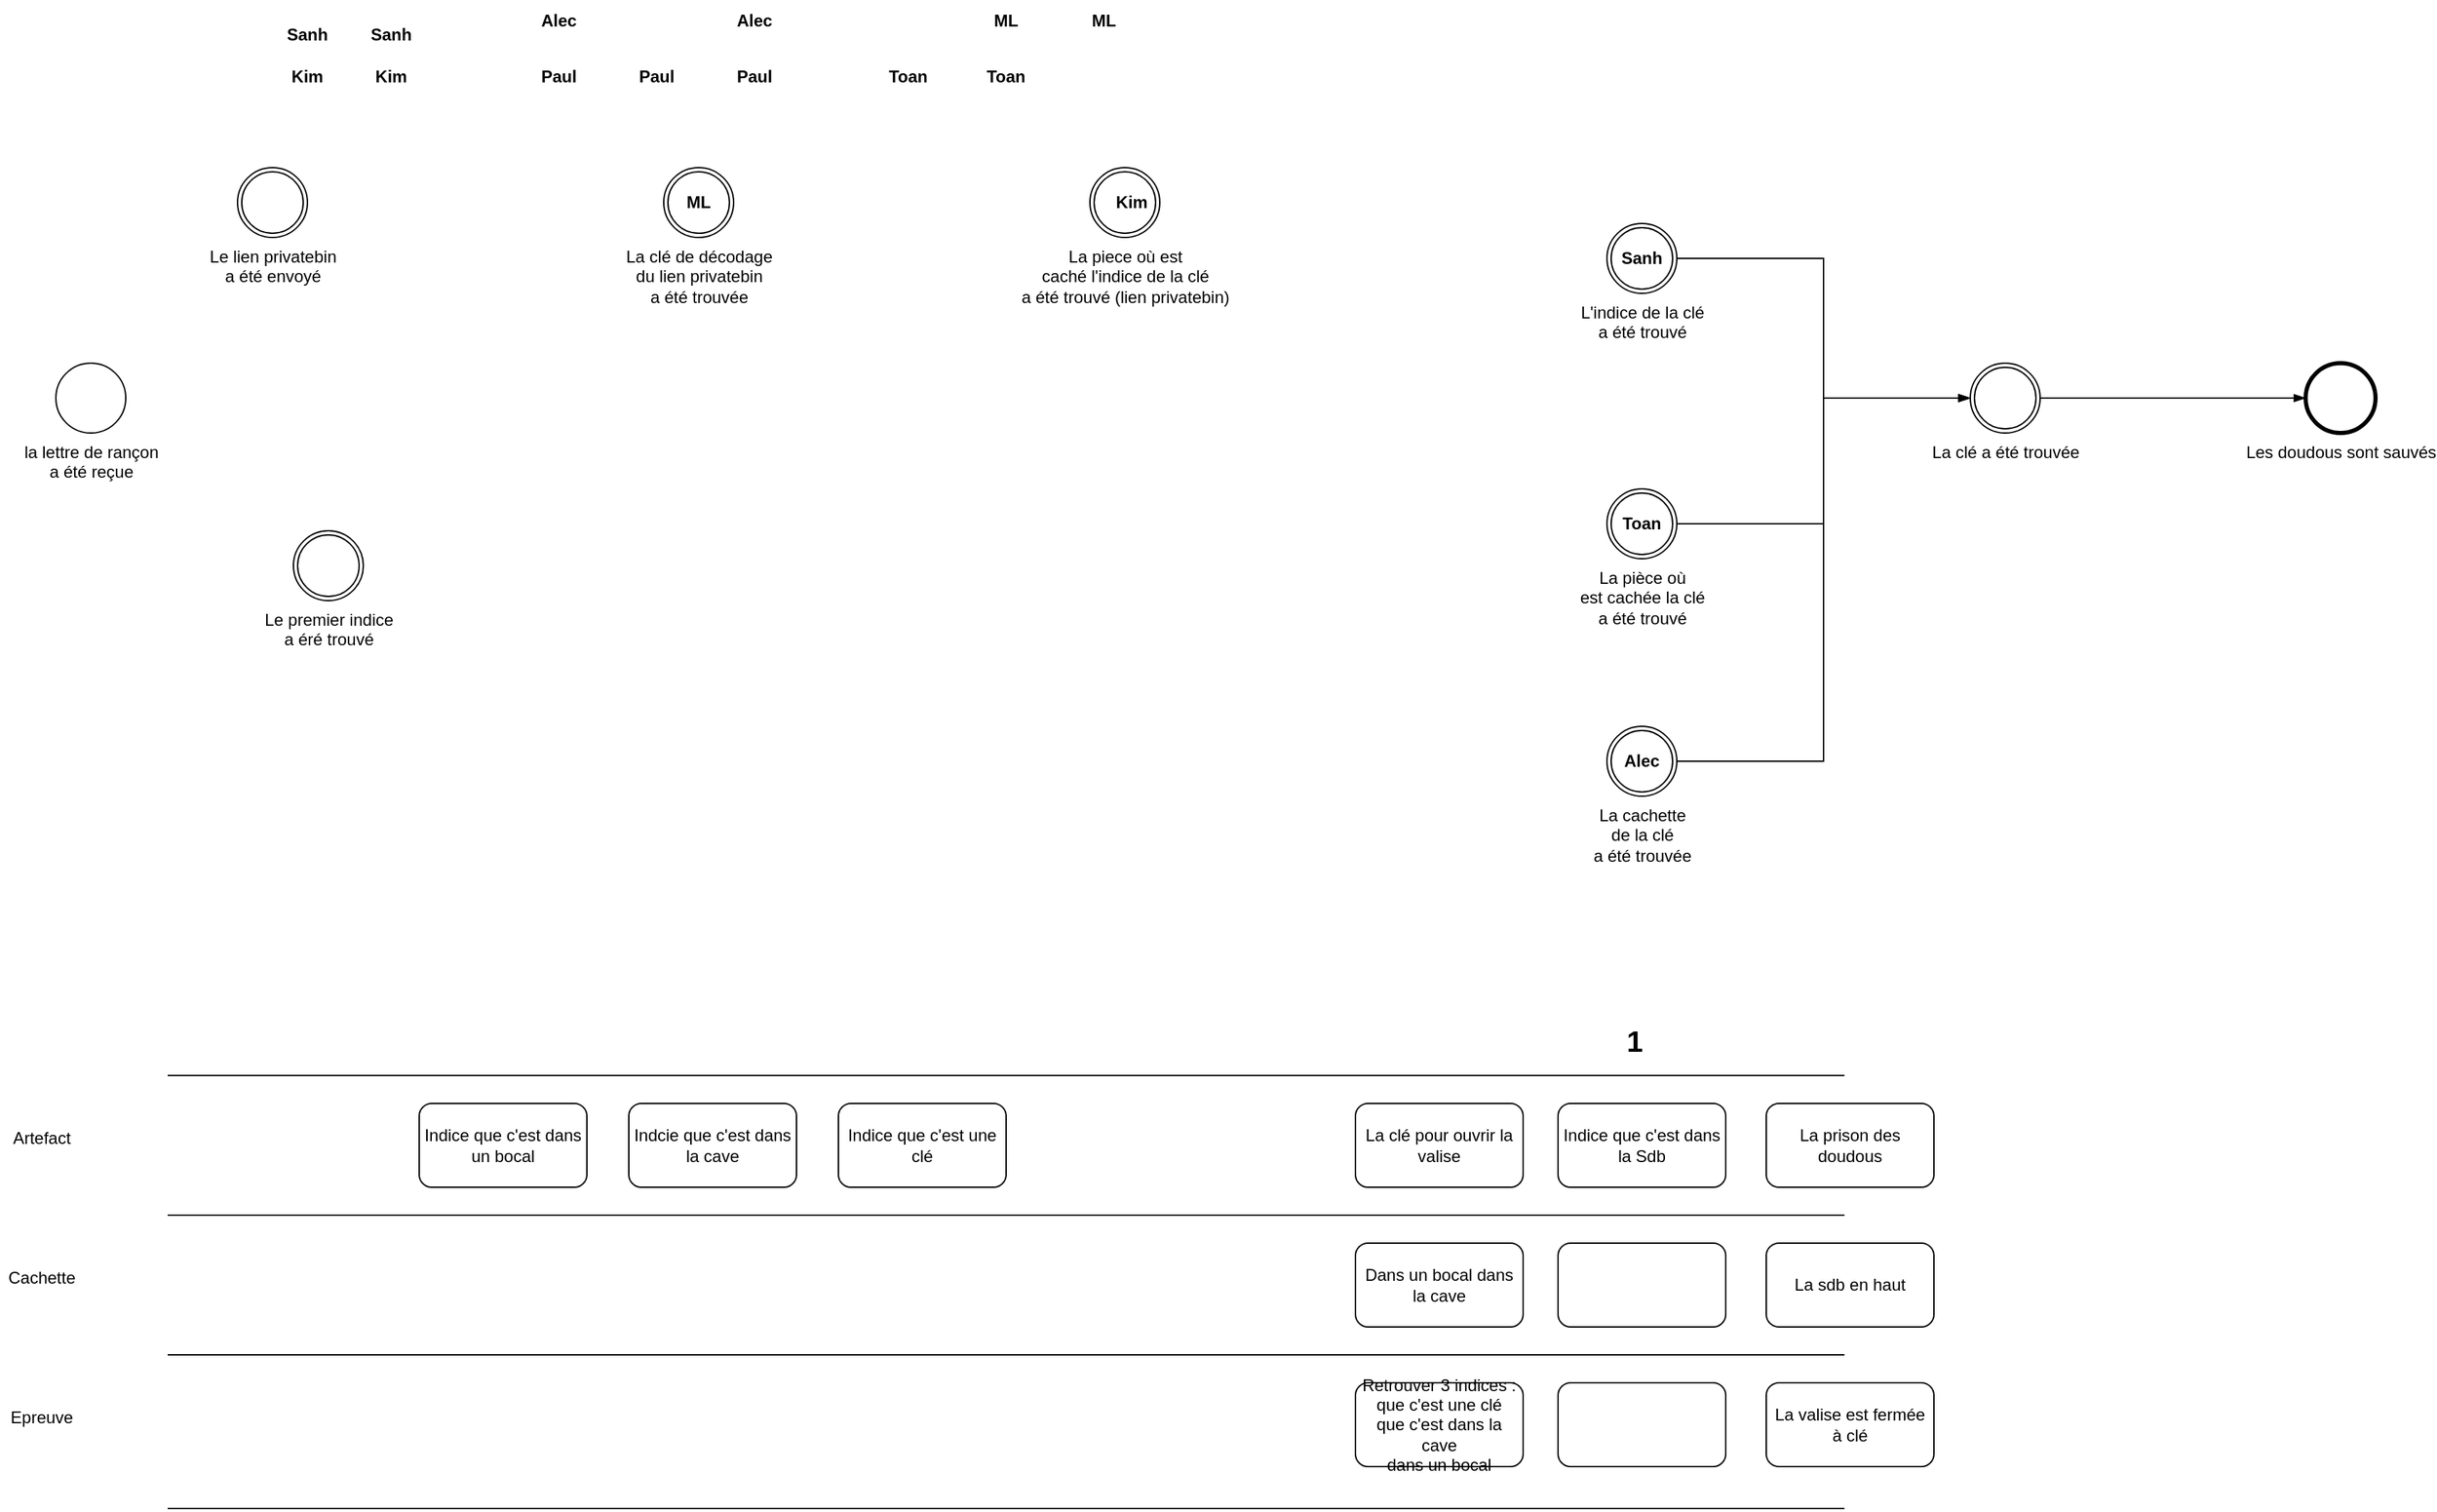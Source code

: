 <mxfile version="22.0.4" type="github">
  <diagram name="Page-1" id="56jJ4mULuAshoVcfb5Au">
    <mxGraphModel dx="3030" dy="766" grid="1" gridSize="10" guides="1" tooltips="1" connect="1" arrows="1" fold="1" page="1" pageScale="1" pageWidth="827" pageHeight="1169" math="0" shadow="0">
      <root>
        <mxCell id="0" />
        <mxCell id="1" parent="0" />
        <mxCell id="DufB9v2PLbnMu2Wz0L8B-1" value="Les doudous sont sauvés" style="points=[[0.145,0.145,0],[0.5,0,0],[0.855,0.145,0],[1,0.5,0],[0.855,0.855,0],[0.5,1,0],[0.145,0.855,0],[0,0.5,0]];shape=mxgraph.bpmn.event;html=1;verticalLabelPosition=bottom;labelBackgroundColor=#ffffff;verticalAlign=top;align=center;perimeter=ellipsePerimeter;outlineConnect=0;aspect=fixed;outline=end;symbol=terminate2;" vertex="1" parent="1">
          <mxGeometry x="680" y="310" width="50" height="50" as="geometry" />
        </mxCell>
        <mxCell id="DufB9v2PLbnMu2Wz0L8B-2" value="La clé a été trouvée" style="points=[[0.145,0.145,0],[0.5,0,0],[0.855,0.145,0],[1,0.5,0],[0.855,0.855,0],[0.5,1,0],[0.145,0.855,0],[0,0.5,0]];shape=mxgraph.bpmn.event;html=1;verticalLabelPosition=bottom;labelBackgroundColor=#ffffff;verticalAlign=top;align=center;perimeter=ellipsePerimeter;outlineConnect=0;aspect=fixed;outline=throwing;symbol=general;" vertex="1" parent="1">
          <mxGeometry x="440" y="310" width="50" height="50" as="geometry" />
        </mxCell>
        <mxCell id="DufB9v2PLbnMu2Wz0L8B-3" value="" style="edgeStyle=elbowEdgeStyle;fontSize=12;html=1;endArrow=blockThin;endFill=1;rounded=0;entryX=0;entryY=0.5;entryDx=0;entryDy=0;entryPerimeter=0;exitX=1;exitY=0.5;exitDx=0;exitDy=0;exitPerimeter=0;" edge="1" parent="1" source="DufB9v2PLbnMu2Wz0L8B-2" target="DufB9v2PLbnMu2Wz0L8B-1">
          <mxGeometry width="160" relative="1" as="geometry">
            <mxPoint x="330" y="400" as="sourcePoint" />
            <mxPoint x="490" y="400" as="targetPoint" />
          </mxGeometry>
        </mxCell>
        <mxCell id="DufB9v2PLbnMu2Wz0L8B-4" value="&lt;div&gt;L&#39;indice de la clé&lt;/div&gt;&lt;div&gt;a été trouvé&lt;br&gt;&lt;/div&gt;" style="points=[[0.145,0.145,0],[0.5,0,0],[0.855,0.145,0],[1,0.5,0],[0.855,0.855,0],[0.5,1,0],[0.145,0.855,0],[0,0.5,0]];shape=mxgraph.bpmn.event;html=1;verticalLabelPosition=bottom;labelBackgroundColor=#ffffff;verticalAlign=top;align=center;perimeter=ellipsePerimeter;outlineConnect=0;aspect=fixed;outline=throwing;symbol=general;" vertex="1" parent="1">
          <mxGeometry x="180" y="210" width="50" height="50" as="geometry" />
        </mxCell>
        <mxCell id="DufB9v2PLbnMu2Wz0L8B-5" value="&lt;div&gt;La pièce où&lt;/div&gt;&lt;div&gt;est cachée la clé&lt;/div&gt;&lt;div&gt;a été trouvé&lt;br&gt;&lt;/div&gt;" style="points=[[0.145,0.145,0],[0.5,0,0],[0.855,0.145,0],[1,0.5,0],[0.855,0.855,0],[0.5,1,0],[0.145,0.855,0],[0,0.5,0]];shape=mxgraph.bpmn.event;html=1;verticalLabelPosition=bottom;labelBackgroundColor=#ffffff;verticalAlign=top;align=center;perimeter=ellipsePerimeter;outlineConnect=0;aspect=fixed;outline=throwing;symbol=general;" vertex="1" parent="1">
          <mxGeometry x="180" y="400" width="50" height="50" as="geometry" />
        </mxCell>
        <mxCell id="DufB9v2PLbnMu2Wz0L8B-6" value="" style="edgeStyle=elbowEdgeStyle;fontSize=12;html=1;endArrow=blockThin;endFill=1;rounded=0;entryX=0;entryY=0.5;entryDx=0;entryDy=0;entryPerimeter=0;" edge="1" parent="1" source="DufB9v2PLbnMu2Wz0L8B-5" target="DufB9v2PLbnMu2Wz0L8B-2">
          <mxGeometry width="160" relative="1" as="geometry">
            <mxPoint x="330" y="400" as="sourcePoint" />
            <mxPoint x="490" y="400" as="targetPoint" />
          </mxGeometry>
        </mxCell>
        <mxCell id="DufB9v2PLbnMu2Wz0L8B-7" value="" style="edgeStyle=elbowEdgeStyle;fontSize=12;html=1;endArrow=blockThin;endFill=1;rounded=0;exitX=1;exitY=0.5;exitDx=0;exitDy=0;exitPerimeter=0;entryX=0;entryY=0.5;entryDx=0;entryDy=0;entryPerimeter=0;" edge="1" parent="1" source="DufB9v2PLbnMu2Wz0L8B-4" target="DufB9v2PLbnMu2Wz0L8B-2">
          <mxGeometry width="160" relative="1" as="geometry">
            <mxPoint x="330" y="400" as="sourcePoint" />
            <mxPoint x="490" y="400" as="targetPoint" />
          </mxGeometry>
        </mxCell>
        <mxCell id="DufB9v2PLbnMu2Wz0L8B-8" value="&lt;div&gt;la lettre de rançon&lt;/div&gt;&lt;div&gt;a été reçue&lt;br&gt;&lt;/div&gt;" style="points=[[0.145,0.145,0],[0.5,0,0],[0.855,0.145,0],[1,0.5,0],[0.855,0.855,0],[0.5,1,0],[0.145,0.855,0],[0,0.5,0]];shape=mxgraph.bpmn.event;html=1;verticalLabelPosition=bottom;labelBackgroundColor=#ffffff;verticalAlign=top;align=center;perimeter=ellipsePerimeter;outlineConnect=0;aspect=fixed;outline=standard;symbol=general;" vertex="1" parent="1">
          <mxGeometry x="-930" y="310" width="50" height="50" as="geometry" />
        </mxCell>
        <mxCell id="DufB9v2PLbnMu2Wz0L8B-9" value="&lt;div&gt;Le lien privatebin&lt;/div&gt;&lt;div&gt;a été envoyé&lt;br&gt;&lt;/div&gt;" style="points=[[0.145,0.145,0],[0.5,0,0],[0.855,0.145,0],[1,0.5,0],[0.855,0.855,0],[0.5,1,0],[0.145,0.855,0],[0,0.5,0]];shape=mxgraph.bpmn.event;html=1;verticalLabelPosition=bottom;labelBackgroundColor=#ffffff;verticalAlign=top;align=center;perimeter=ellipsePerimeter;outlineConnect=0;aspect=fixed;outline=throwing;symbol=general;" vertex="1" parent="1">
          <mxGeometry x="-800" y="170" width="50" height="50" as="geometry" />
        </mxCell>
        <mxCell id="DufB9v2PLbnMu2Wz0L8B-10" value="&lt;div&gt;Le premier indice&lt;/div&gt;&lt;div&gt;a éré trouvé&lt;br&gt;&lt;/div&gt;" style="points=[[0.145,0.145,0],[0.5,0,0],[0.855,0.145,0],[1,0.5,0],[0.855,0.855,0],[0.5,1,0],[0.145,0.855,0],[0,0.5,0]];shape=mxgraph.bpmn.event;html=1;verticalLabelPosition=bottom;labelBackgroundColor=#ffffff;verticalAlign=top;align=center;perimeter=ellipsePerimeter;outlineConnect=0;aspect=fixed;outline=throwing;symbol=general;" vertex="1" parent="1">
          <mxGeometry x="-760" y="430" width="50" height="50" as="geometry" />
        </mxCell>
        <mxCell id="DufB9v2PLbnMu2Wz0L8B-11" value="&lt;div&gt;La cachette&lt;/div&gt;&lt;div&gt;de la clé&lt;/div&gt;&lt;div&gt;a été trouvée&lt;br&gt;&lt;/div&gt;" style="points=[[0.145,0.145,0],[0.5,0,0],[0.855,0.145,0],[1,0.5,0],[0.855,0.855,0],[0.5,1,0],[0.145,0.855,0],[0,0.5,0]];shape=mxgraph.bpmn.event;html=1;verticalLabelPosition=bottom;labelBackgroundColor=#ffffff;verticalAlign=top;align=center;perimeter=ellipsePerimeter;outlineConnect=0;aspect=fixed;outline=throwing;symbol=general;" vertex="1" parent="1">
          <mxGeometry x="180" y="570" width="50" height="50" as="geometry" />
        </mxCell>
        <mxCell id="DufB9v2PLbnMu2Wz0L8B-14" value="Sanh" style="text;html=1;strokeColor=none;fillColor=none;align=center;verticalAlign=middle;whiteSpace=wrap;rounded=0;fontStyle=1" vertex="1" parent="1">
          <mxGeometry x="175" y="220" width="60" height="30" as="geometry" />
        </mxCell>
        <mxCell id="DufB9v2PLbnMu2Wz0L8B-15" value="Sanh" style="text;html=1;strokeColor=none;fillColor=none;align=center;verticalAlign=middle;whiteSpace=wrap;rounded=0;fontStyle=1" vertex="1" parent="1">
          <mxGeometry x="-780" y="60" width="60" height="30" as="geometry" />
        </mxCell>
        <mxCell id="DufB9v2PLbnMu2Wz0L8B-16" value="Sanh" style="text;html=1;strokeColor=none;fillColor=none;align=center;verticalAlign=middle;whiteSpace=wrap;rounded=0;fontStyle=1" vertex="1" parent="1">
          <mxGeometry x="-720" y="60" width="60" height="30" as="geometry" />
        </mxCell>
        <mxCell id="DufB9v2PLbnMu2Wz0L8B-18" value="Kim" style="text;html=1;strokeColor=none;fillColor=none;align=center;verticalAlign=middle;whiteSpace=wrap;rounded=0;fontStyle=1" vertex="1" parent="1">
          <mxGeometry x="-780" y="90" width="60" height="30" as="geometry" />
        </mxCell>
        <mxCell id="DufB9v2PLbnMu2Wz0L8B-19" value="Kim" style="text;html=1;strokeColor=none;fillColor=none;align=center;verticalAlign=middle;whiteSpace=wrap;rounded=0;fontStyle=1" vertex="1" parent="1">
          <mxGeometry x="-720" y="90" width="60" height="30" as="geometry" />
        </mxCell>
        <mxCell id="DufB9v2PLbnMu2Wz0L8B-20" value="Alec" style="text;html=1;strokeColor=none;fillColor=none;align=center;verticalAlign=middle;whiteSpace=wrap;rounded=0;fontStyle=1" vertex="1" parent="1">
          <mxGeometry x="-600" y="50" width="60" height="30" as="geometry" />
        </mxCell>
        <mxCell id="DufB9v2PLbnMu2Wz0L8B-21" value="Alec" style="text;html=1;strokeColor=none;fillColor=none;align=center;verticalAlign=middle;whiteSpace=wrap;rounded=0;fontStyle=1" vertex="1" parent="1">
          <mxGeometry x="175" y="580" width="60" height="30" as="geometry" />
        </mxCell>
        <mxCell id="DufB9v2PLbnMu2Wz0L8B-22" value="Alec" style="text;html=1;strokeColor=none;fillColor=none;align=center;verticalAlign=middle;whiteSpace=wrap;rounded=0;fontStyle=1" vertex="1" parent="1">
          <mxGeometry x="-460" y="50" width="60" height="30" as="geometry" />
        </mxCell>
        <mxCell id="DufB9v2PLbnMu2Wz0L8B-23" value="Paul" style="text;html=1;strokeColor=none;fillColor=none;align=center;verticalAlign=middle;whiteSpace=wrap;rounded=0;fontStyle=1" vertex="1" parent="1">
          <mxGeometry x="-600" y="90" width="60" height="30" as="geometry" />
        </mxCell>
        <mxCell id="DufB9v2PLbnMu2Wz0L8B-24" value="Paul" style="text;html=1;strokeColor=none;fillColor=none;align=center;verticalAlign=middle;whiteSpace=wrap;rounded=0;fontStyle=1" vertex="1" parent="1">
          <mxGeometry x="-530" y="90" width="60" height="30" as="geometry" />
        </mxCell>
        <mxCell id="DufB9v2PLbnMu2Wz0L8B-25" value="Paul" style="text;html=1;strokeColor=none;fillColor=none;align=center;verticalAlign=middle;whiteSpace=wrap;rounded=0;fontStyle=1" vertex="1" parent="1">
          <mxGeometry x="-460" y="90" width="60" height="30" as="geometry" />
        </mxCell>
        <mxCell id="DufB9v2PLbnMu2Wz0L8B-27" value="ML" style="text;html=1;strokeColor=none;fillColor=none;align=center;verticalAlign=middle;whiteSpace=wrap;rounded=0;fontStyle=1" vertex="1" parent="1">
          <mxGeometry x="-280" y="50" width="60" height="30" as="geometry" />
        </mxCell>
        <mxCell id="DufB9v2PLbnMu2Wz0L8B-28" value="ML" style="text;html=1;strokeColor=none;fillColor=none;align=center;verticalAlign=middle;whiteSpace=wrap;rounded=0;fontStyle=1" vertex="1" parent="1">
          <mxGeometry x="-210" y="50" width="60" height="30" as="geometry" />
        </mxCell>
        <mxCell id="DufB9v2PLbnMu2Wz0L8B-29" value="Toan" style="text;html=1;strokeColor=none;fillColor=none;align=center;verticalAlign=middle;whiteSpace=wrap;rounded=0;fontStyle=1" vertex="1" parent="1">
          <mxGeometry x="-350" y="90" width="60" height="30" as="geometry" />
        </mxCell>
        <mxCell id="DufB9v2PLbnMu2Wz0L8B-30" value="Toan" style="text;html=1;strokeColor=none;fillColor=none;align=center;verticalAlign=middle;whiteSpace=wrap;rounded=0;fontStyle=1" vertex="1" parent="1">
          <mxGeometry x="-280" y="90" width="60" height="30" as="geometry" />
        </mxCell>
        <mxCell id="DufB9v2PLbnMu2Wz0L8B-31" value="Toan" style="text;html=1;strokeColor=none;fillColor=none;align=center;verticalAlign=middle;whiteSpace=wrap;rounded=0;fontStyle=1" vertex="1" parent="1">
          <mxGeometry x="175" y="410" width="60" height="30" as="geometry" />
        </mxCell>
        <mxCell id="DufB9v2PLbnMu2Wz0L8B-32" value="" style="edgeStyle=elbowEdgeStyle;fontSize=12;html=1;endArrow=blockThin;endFill=1;rounded=0;entryX=0;entryY=0.5;entryDx=0;entryDy=0;entryPerimeter=0;exitX=1;exitY=0.5;exitDx=0;exitDy=0;exitPerimeter=0;" edge="1" parent="1" source="DufB9v2PLbnMu2Wz0L8B-11" target="DufB9v2PLbnMu2Wz0L8B-2">
          <mxGeometry width="160" relative="1" as="geometry">
            <mxPoint x="-300" y="360" as="sourcePoint" />
            <mxPoint x="-140" y="360" as="targetPoint" />
          </mxGeometry>
        </mxCell>
        <mxCell id="DufB9v2PLbnMu2Wz0L8B-35" value="" style="group" vertex="1" connectable="0" parent="1">
          <mxGeometry x="-500" y="170" width="60" height="50" as="geometry" />
        </mxCell>
        <mxCell id="DufB9v2PLbnMu2Wz0L8B-33" value="&lt;div&gt;La clé de décodage&lt;/div&gt;&lt;div&gt;du lien privatebin&lt;/div&gt;&lt;div&gt;a été trouvée&lt;br&gt;&lt;/div&gt;" style="points=[[0.145,0.145,0],[0.5,0,0],[0.855,0.145,0],[1,0.5,0],[0.855,0.855,0],[0.5,1,0],[0.145,0.855,0],[0,0.5,0]];shape=mxgraph.bpmn.event;html=1;verticalLabelPosition=bottom;labelBackgroundColor=#ffffff;verticalAlign=top;align=center;perimeter=ellipsePerimeter;outlineConnect=0;aspect=fixed;outline=throwing;symbol=general;" vertex="1" parent="DufB9v2PLbnMu2Wz0L8B-35">
          <mxGeometry x="5" width="50" height="50" as="geometry" />
        </mxCell>
        <mxCell id="DufB9v2PLbnMu2Wz0L8B-26" value="ML" style="text;html=1;strokeColor=none;fillColor=none;align=center;verticalAlign=middle;whiteSpace=wrap;rounded=0;fontStyle=1" vertex="1" parent="DufB9v2PLbnMu2Wz0L8B-35">
          <mxGeometry y="10" width="60" height="30" as="geometry" />
        </mxCell>
        <mxCell id="DufB9v2PLbnMu2Wz0L8B-36" value="" style="group" vertex="1" connectable="0" parent="1">
          <mxGeometry x="-190" y="170" width="60" height="50" as="geometry" />
        </mxCell>
        <mxCell id="DufB9v2PLbnMu2Wz0L8B-34" value="&lt;div&gt;La piece où est &lt;br&gt;&lt;/div&gt;&lt;div&gt;caché l&#39;indice de la clé&lt;/div&gt;&lt;div&gt;a été trouvé (lien privatebin)&lt;br&gt;&lt;/div&gt;" style="points=[[0.145,0.145,0],[0.5,0,0],[0.855,0.145,0],[1,0.5,0],[0.855,0.855,0],[0.5,1,0],[0.145,0.855,0],[0,0.5,0]];shape=mxgraph.bpmn.event;html=1;verticalLabelPosition=bottom;labelBackgroundColor=#ffffff;verticalAlign=top;align=center;perimeter=ellipsePerimeter;outlineConnect=0;aspect=fixed;outline=throwing;symbol=general;" vertex="1" parent="DufB9v2PLbnMu2Wz0L8B-36">
          <mxGeometry width="50" height="50" as="geometry" />
        </mxCell>
        <mxCell id="DufB9v2PLbnMu2Wz0L8B-17" value="Kim" style="text;html=1;strokeColor=none;fillColor=none;align=center;verticalAlign=middle;whiteSpace=wrap;rounded=0;fontStyle=1" vertex="1" parent="DufB9v2PLbnMu2Wz0L8B-36">
          <mxGeometry y="10" width="60" height="30" as="geometry" />
        </mxCell>
        <mxCell id="DufB9v2PLbnMu2Wz0L8B-37" value="" style="endArrow=none;html=1;rounded=0;" edge="1" parent="1">
          <mxGeometry width="50" height="50" relative="1" as="geometry">
            <mxPoint x="-850" y="820" as="sourcePoint" />
            <mxPoint x="350" y="820" as="targetPoint" />
          </mxGeometry>
        </mxCell>
        <mxCell id="DufB9v2PLbnMu2Wz0L8B-38" value="" style="endArrow=none;html=1;rounded=0;" edge="1" parent="1">
          <mxGeometry width="50" height="50" relative="1" as="geometry">
            <mxPoint x="-850" y="920" as="sourcePoint" />
            <mxPoint x="350" y="920" as="targetPoint" />
          </mxGeometry>
        </mxCell>
        <mxCell id="DufB9v2PLbnMu2Wz0L8B-39" value="" style="endArrow=none;html=1;rounded=0;" edge="1" parent="1">
          <mxGeometry width="50" height="50" relative="1" as="geometry">
            <mxPoint x="-850" y="1020" as="sourcePoint" />
            <mxPoint x="350" y="1020" as="targetPoint" />
          </mxGeometry>
        </mxCell>
        <mxCell id="DufB9v2PLbnMu2Wz0L8B-41" value="Cachette" style="text;html=1;strokeColor=none;fillColor=none;align=center;verticalAlign=middle;whiteSpace=wrap;rounded=0;" vertex="1" parent="1">
          <mxGeometry x="-970" y="950" width="60" height="30" as="geometry" />
        </mxCell>
        <mxCell id="DufB9v2PLbnMu2Wz0L8B-42" value="Artefact" style="text;html=1;strokeColor=none;fillColor=none;align=center;verticalAlign=middle;whiteSpace=wrap;rounded=0;" vertex="1" parent="1">
          <mxGeometry x="-970" y="850" width="60" height="30" as="geometry" />
        </mxCell>
        <mxCell id="DufB9v2PLbnMu2Wz0L8B-43" value="" style="endArrow=none;html=1;rounded=0;" edge="1" parent="1">
          <mxGeometry width="50" height="50" relative="1" as="geometry">
            <mxPoint x="-850" y="1130" as="sourcePoint" />
            <mxPoint x="350" y="1130" as="targetPoint" />
          </mxGeometry>
        </mxCell>
        <mxCell id="DufB9v2PLbnMu2Wz0L8B-44" value="Epreuve" style="text;html=1;strokeColor=none;fillColor=none;align=center;verticalAlign=middle;whiteSpace=wrap;rounded=0;" vertex="1" parent="1">
          <mxGeometry x="-970" y="1050" width="60" height="30" as="geometry" />
        </mxCell>
        <mxCell id="DufB9v2PLbnMu2Wz0L8B-49" value="" style="group" vertex="1" connectable="0" parent="1">
          <mxGeometry x="294" y="840" width="120" height="260" as="geometry" />
        </mxCell>
        <mxCell id="DufB9v2PLbnMu2Wz0L8B-45" value="La prison des doudous" style="rounded=1;whiteSpace=wrap;html=1;" vertex="1" parent="DufB9v2PLbnMu2Wz0L8B-49">
          <mxGeometry width="120" height="60" as="geometry" />
        </mxCell>
        <mxCell id="DufB9v2PLbnMu2Wz0L8B-46" value="La sdb en haut" style="rounded=1;whiteSpace=wrap;html=1;" vertex="1" parent="DufB9v2PLbnMu2Wz0L8B-49">
          <mxGeometry y="100" width="120" height="60" as="geometry" />
        </mxCell>
        <mxCell id="DufB9v2PLbnMu2Wz0L8B-47" value="&lt;div&gt;La valise est fermée&lt;/div&gt;&lt;div&gt;à clé&lt;br&gt;&lt;/div&gt;" style="rounded=1;whiteSpace=wrap;html=1;" vertex="1" parent="DufB9v2PLbnMu2Wz0L8B-49">
          <mxGeometry y="200" width="120" height="60" as="geometry" />
        </mxCell>
        <mxCell id="DufB9v2PLbnMu2Wz0L8B-52" value="Indice que c&#39;est une clé" style="rounded=1;whiteSpace=wrap;html=1;" vertex="1" parent="1">
          <mxGeometry x="-370" y="840" width="120" height="60" as="geometry" />
        </mxCell>
        <mxCell id="DufB9v2PLbnMu2Wz0L8B-53" value="" style="group" vertex="1" connectable="0" parent="1">
          <mxGeometry y="840" width="120" height="260" as="geometry" />
        </mxCell>
        <mxCell id="DufB9v2PLbnMu2Wz0L8B-48" value="La clé pour ouvrir la valise" style="rounded=1;whiteSpace=wrap;html=1;" vertex="1" parent="DufB9v2PLbnMu2Wz0L8B-53">
          <mxGeometry width="120" height="60" as="geometry" />
        </mxCell>
        <mxCell id="DufB9v2PLbnMu2Wz0L8B-50" value="Dans un bocal dans la cave" style="rounded=1;whiteSpace=wrap;html=1;" vertex="1" parent="DufB9v2PLbnMu2Wz0L8B-53">
          <mxGeometry y="100" width="120" height="60" as="geometry" />
        </mxCell>
        <mxCell id="DufB9v2PLbnMu2Wz0L8B-51" value="&lt;div&gt;Retrouver 3 indices : que c&#39;est une clé&lt;/div&gt;&lt;div&gt;que c&#39;est dans la cave&lt;/div&gt;&lt;div&gt;dans un bocal&lt;br&gt;&lt;/div&gt;" style="rounded=1;whiteSpace=wrap;html=1;" vertex="1" parent="DufB9v2PLbnMu2Wz0L8B-53">
          <mxGeometry y="200" width="120" height="60" as="geometry" />
        </mxCell>
        <mxCell id="DufB9v2PLbnMu2Wz0L8B-54" value="Indcie que c&#39;est dans la cave" style="rounded=1;whiteSpace=wrap;html=1;" vertex="1" parent="1">
          <mxGeometry x="-520" y="840" width="120" height="60" as="geometry" />
        </mxCell>
        <mxCell id="DufB9v2PLbnMu2Wz0L8B-55" value="Indice que c&#39;est dans un bocal" style="rounded=1;whiteSpace=wrap;html=1;" vertex="1" parent="1">
          <mxGeometry x="-670" y="840" width="120" height="60" as="geometry" />
        </mxCell>
        <mxCell id="DufB9v2PLbnMu2Wz0L8B-59" value="" style="group" vertex="1" connectable="0" parent="1">
          <mxGeometry x="145" y="840" width="120" height="260" as="geometry" />
        </mxCell>
        <mxCell id="DufB9v2PLbnMu2Wz0L8B-56" value="Indice que c&#39;est dans la Sdb" style="rounded=1;whiteSpace=wrap;html=1;" vertex="1" parent="DufB9v2PLbnMu2Wz0L8B-59">
          <mxGeometry width="120" height="60" as="geometry" />
        </mxCell>
        <mxCell id="DufB9v2PLbnMu2Wz0L8B-57" value="" style="rounded=1;whiteSpace=wrap;html=1;" vertex="1" parent="DufB9v2PLbnMu2Wz0L8B-59">
          <mxGeometry y="100" width="120" height="60" as="geometry" />
        </mxCell>
        <mxCell id="DufB9v2PLbnMu2Wz0L8B-58" value="" style="rounded=1;whiteSpace=wrap;html=1;" vertex="1" parent="DufB9v2PLbnMu2Wz0L8B-59">
          <mxGeometry y="200" width="120" height="60" as="geometry" />
        </mxCell>
        <mxCell id="DufB9v2PLbnMu2Wz0L8B-60" value="1" style="text;html=1;strokeColor=none;fillColor=none;align=center;verticalAlign=middle;whiteSpace=wrap;rounded=0;fontSize=21;fontStyle=1" vertex="1" parent="1">
          <mxGeometry x="170" y="780" width="60" height="30" as="geometry" />
        </mxCell>
      </root>
    </mxGraphModel>
  </diagram>
</mxfile>
